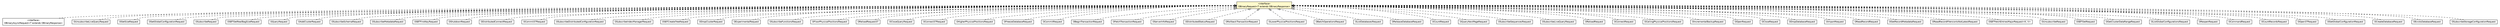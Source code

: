 #!/usr/local/bin/dot
#
# Class diagram 
# Generated by UMLGraph version R5_6-24-gf6e263 (http://www.umlgraph.org/)
#

digraph G {
	edge [fontname="Helvetica",fontsize=10,labelfontname="Helvetica",labelfontsize=10];
	node [fontname="Helvetica",fontsize=10,shape=plaintext];
	nodesep=0.25;
	ranksep=0.5;
	// com.orientechnologies.orient.client.remote.OBinaryAsyncRequest<T extends com.orientechnologies.orient.client.remote.OBinaryResponse>
	c1538944 [label=<<table title="com.orientechnologies.orient.client.remote.OBinaryAsyncRequest" border="0" cellborder="1" cellspacing="0" cellpadding="2" port="p" href="./OBinaryAsyncRequest.html">
		<tr><td><table border="0" cellspacing="0" cellpadding="1">
<tr><td align="center" balign="center"> &#171;interface&#187; </td></tr>
<tr><td align="center" balign="center"> OBinaryAsyncRequest&lt;T extends OBinaryResponse&gt; </td></tr>
		</table></td></tr>
		</table>>, URL="./OBinaryAsyncRequest.html", fontname="Helvetica", fontcolor="black", fontsize=10.0];
	// com.orientechnologies.orient.client.remote.OBinaryRequest<T extends com.orientechnologies.orient.client.remote.OBinaryResponse>
	c1538946 [label=<<table title="com.orientechnologies.orient.client.remote.OBinaryRequest" border="0" cellborder="1" cellspacing="0" cellpadding="2" port="p" bgcolor="lemonChiffon" href="./OBinaryRequest.html">
		<tr><td><table border="0" cellspacing="0" cellpadding="1">
<tr><td align="center" balign="center"> &#171;interface&#187; </td></tr>
<tr><td align="center" balign="center"> OBinaryRequest&lt;T extends OBinaryResponse&gt; </td></tr>
		</table></td></tr>
		</table>>, URL="./OBinaryRequest.html", fontname="Helvetica", fontcolor="black", fontsize=10.0];
	// com.orientechnologies.orient.client.remote.message.OUnsubscribeLiveQueryRequest
	c1538948 [label=<<table title="com.orientechnologies.orient.client.remote.message.OUnsubscribeLiveQueryRequest" border="0" cellborder="1" cellspacing="0" cellpadding="2" port="p" href="./message/OUnsubscribeLiveQueryRequest.html">
		<tr><td><table border="0" cellspacing="0" cellpadding="1">
<tr><td align="center" balign="center"> OUnsubscribeLiveQueryRequest </td></tr>
		</table></td></tr>
		</table>>, URL="./message/OUnsubscribeLiveQueryRequest.html", fontname="Helvetica", fontcolor="black", fontsize=10.0];
	// com.orientechnologies.orient.client.remote.message.OGetSizeRequest
	c1538952 [label=<<table title="com.orientechnologies.orient.client.remote.message.OGetSizeRequest" border="0" cellborder="1" cellspacing="0" cellpadding="2" port="p" href="./message/OGetSizeRequest.html">
		<tr><td><table border="0" cellspacing="0" cellpadding="1">
<tr><td align="center" balign="center"> OGetSizeRequest </td></tr>
		</table></td></tr>
		</table>>, URL="./message/OGetSizeRequest.html", fontname="Helvetica", fontcolor="black", fontsize=10.0];
	// com.orientechnologies.orient.client.remote.message.OSetGlobalConfigurationRequest
	c1538955 [label=<<table title="com.orientechnologies.orient.client.remote.message.OSetGlobalConfigurationRequest" border="0" cellborder="1" cellspacing="0" cellpadding="2" port="p" href="./message/OSetGlobalConfigurationRequest.html">
		<tr><td><table border="0" cellspacing="0" cellpadding="1">
<tr><td align="center" balign="center"> OSetGlobalConfigurationRequest </td></tr>
		</table></td></tr>
		</table>>, URL="./message/OSetGlobalConfigurationRequest.html", fontname="Helvetica", fontcolor="black", fontsize=10.0];
	// com.orientechnologies.orient.client.remote.message.OSubscribeRequest
	c1538956 [label=<<table title="com.orientechnologies.orient.client.remote.message.OSubscribeRequest" border="0" cellborder="1" cellspacing="0" cellpadding="2" port="p" href="./message/OSubscribeRequest.html">
		<tr><td><table border="0" cellspacing="0" cellpadding="1">
<tr><td align="center" balign="center"> OSubscribeRequest </td></tr>
		</table></td></tr>
		</table>>, URL="./message/OSubscribeRequest.html", fontname="Helvetica", fontcolor="black", fontsize=10.0];
	// com.orientechnologies.orient.client.remote.message.OSBTGetRealBagSizeRequest
	c1538958 [label=<<table title="com.orientechnologies.orient.client.remote.message.OSBTGetRealBagSizeRequest" border="0" cellborder="1" cellspacing="0" cellpadding="2" port="p" href="./message/OSBTGetRealBagSizeRequest.html">
		<tr><td><table border="0" cellspacing="0" cellpadding="1">
<tr><td align="center" balign="center"> OSBTGetRealBagSizeRequest </td></tr>
		</table></td></tr>
		</table>>, URL="./message/OSBTGetRealBagSizeRequest.html", fontname="Helvetica", fontcolor="black", fontsize=10.0];
	// com.orientechnologies.orient.client.remote.message.OQueryRequest
	c1538961 [label=<<table title="com.orientechnologies.orient.client.remote.message.OQueryRequest" border="0" cellborder="1" cellspacing="0" cellpadding="2" port="p" href="./message/OQueryRequest.html">
		<tr><td><table border="0" cellspacing="0" cellpadding="1">
<tr><td align="center" balign="center"> OQueryRequest </td></tr>
		</table></td></tr>
		</table>>, URL="./message/OQueryRequest.html", fontname="Helvetica", fontcolor="black", fontsize=10.0];
	// com.orientechnologies.orient.client.remote.message.OAddClusterRequest
	c1538962 [label=<<table title="com.orientechnologies.orient.client.remote.message.OAddClusterRequest" border="0" cellborder="1" cellspacing="0" cellpadding="2" port="p" href="./message/OAddClusterRequest.html">
		<tr><td><table border="0" cellspacing="0" cellpadding="1">
<tr><td align="center" balign="center"> OAddClusterRequest </td></tr>
		</table></td></tr>
		</table>>, URL="./message/OAddClusterRequest.html", fontname="Helvetica", fontcolor="black", fontsize=10.0];
	// com.orientechnologies.orient.client.remote.message.OSubscribeSchemaRequest
	c1538964 [label=<<table title="com.orientechnologies.orient.client.remote.message.OSubscribeSchemaRequest" border="0" cellborder="1" cellspacing="0" cellpadding="2" port="p" href="./message/OSubscribeSchemaRequest.html">
		<tr><td><table border="0" cellspacing="0" cellpadding="1">
<tr><td align="center" balign="center"> OSubscribeSchemaRequest </td></tr>
		</table></td></tr>
		</table>>, URL="./message/OSubscribeSchemaRequest.html", fontname="Helvetica", fontcolor="black", fontsize=10.0];
	// com.orientechnologies.orient.client.remote.message.OSubscribeMetadataRequest
	c1538966 [label=<<table title="com.orientechnologies.orient.client.remote.message.OSubscribeMetadataRequest" border="0" cellborder="1" cellspacing="0" cellpadding="2" port="p" href="./message/OSubscribeMetadataRequest.html">
		<tr><td><table border="0" cellspacing="0" cellpadding="1">
<tr><td align="center" balign="center"> OSubscribeMetadataRequest </td></tr>
		</table></td></tr>
		</table>>, URL="./message/OSubscribeMetadataRequest.html", fontname="Helvetica", fontcolor="black", fontsize=10.0];
	// com.orientechnologies.orient.client.remote.message.OSBTFirstKeyRequest
	c1538970 [label=<<table title="com.orientechnologies.orient.client.remote.message.OSBTFirstKeyRequest" border="0" cellborder="1" cellspacing="0" cellpadding="2" port="p" href="./message/OSBTFirstKeyRequest.html">
		<tr><td><table border="0" cellspacing="0" cellpadding="1">
<tr><td align="center" balign="center"> OSBTFirstKeyRequest </td></tr>
		</table></td></tr>
		</table>>, URL="./message/OSBTFirstKeyRequest.html", fontname="Helvetica", fontcolor="black", fontsize=10.0];
	// com.orientechnologies.orient.client.remote.message.OShutdownRequest
	c1538973 [label=<<table title="com.orientechnologies.orient.client.remote.message.OShutdownRequest" border="0" cellborder="1" cellspacing="0" cellpadding="2" port="p" href="./message/OShutdownRequest.html">
		<tr><td><table border="0" cellspacing="0" cellpadding="1">
<tr><td align="center" balign="center"> OShutdownRequest </td></tr>
		</table></td></tr>
		</table>>, URL="./message/OShutdownRequest.html", fontname="Helvetica", fontcolor="black", fontsize=10.0];
	// com.orientechnologies.orient.client.remote.message.ODistributedConnectRequest
	c1538974 [label=<<table title="com.orientechnologies.orient.client.remote.message.ODistributedConnectRequest" border="0" cellborder="1" cellspacing="0" cellpadding="2" port="p" href="./message/ODistributedConnectRequest.html">
		<tr><td><table border="0" cellspacing="0" cellpadding="1">
<tr><td align="center" balign="center"> ODistributedConnectRequest </td></tr>
		</table></td></tr>
		</table>>, URL="./message/ODistributedConnectRequest.html", fontname="Helvetica", fontcolor="black", fontsize=10.0];
	// com.orientechnologies.orient.client.remote.message.OCommit37Request
	c1538977 [label=<<table title="com.orientechnologies.orient.client.remote.message.OCommit37Request" border="0" cellborder="1" cellspacing="0" cellpadding="2" port="p" href="./message/OCommit37Request.html">
		<tr><td><table border="0" cellspacing="0" cellpadding="1">
<tr><td align="center" balign="center"> OCommit37Request </td></tr>
		</table></td></tr>
		</table>>, URL="./message/OCommit37Request.html", fontname="Helvetica", fontcolor="black", fontsize=10.0];
	// com.orientechnologies.orient.client.remote.message.OSubscribeDistributedConfigurationRequest
	c1538981 [label=<<table title="com.orientechnologies.orient.client.remote.message.OSubscribeDistributedConfigurationRequest" border="0" cellborder="1" cellspacing="0" cellpadding="2" port="p" href="./message/OSubscribeDistributedConfigurationRequest.html">
		<tr><td><table border="0" cellspacing="0" cellpadding="1">
<tr><td align="center" balign="center"> OSubscribeDistributedConfigurationRequest </td></tr>
		</table></td></tr>
		</table>>, URL="./message/OSubscribeDistributedConfigurationRequest.html", fontname="Helvetica", fontcolor="black", fontsize=10.0];
	// com.orientechnologies.orient.client.remote.message.OSubscribeIndexManagerRequest
	c1538983 [label=<<table title="com.orientechnologies.orient.client.remote.message.OSubscribeIndexManagerRequest" border="0" cellborder="1" cellspacing="0" cellpadding="2" port="p" href="./message/OSubscribeIndexManagerRequest.html">
		<tr><td><table border="0" cellspacing="0" cellpadding="1">
<tr><td align="center" balign="center"> OSubscribeIndexManagerRequest </td></tr>
		</table></td></tr>
		</table>>, URL="./message/OSubscribeIndexManagerRequest.html", fontname="Helvetica", fontcolor="black", fontsize=10.0];
	// com.orientechnologies.orient.client.remote.message.OSBTCreateTreeRequest
	c1538985 [label=<<table title="com.orientechnologies.orient.client.remote.message.OSBTCreateTreeRequest" border="0" cellborder="1" cellspacing="0" cellpadding="2" port="p" href="./message/OSBTCreateTreeRequest.html">
		<tr><td><table border="0" cellspacing="0" cellpadding="1">
<tr><td align="center" balign="center"> OSBTCreateTreeRequest </td></tr>
		</table></td></tr>
		</table>>, URL="./message/OSBTCreateTreeRequest.html", fontname="Helvetica", fontcolor="black", fontsize=10.0];
	// com.orientechnologies.orient.client.remote.message.ODropClusterRequest
	c1538986 [label=<<table title="com.orientechnologies.orient.client.remote.message.ODropClusterRequest" border="0" cellborder="1" cellspacing="0" cellpadding="2" port="p" href="./message/ODropClusterRequest.html">
		<tr><td><table border="0" cellspacing="0" cellpadding="1">
<tr><td align="center" balign="center"> ODropClusterRequest </td></tr>
		</table></td></tr>
		</table>>, URL="./message/ODropClusterRequest.html", fontname="Helvetica", fontcolor="black", fontsize=10.0];
	// com.orientechnologies.orient.client.remote.message.OExperimentalRequest
	c1538988 [label=<<table title="com.orientechnologies.orient.client.remote.message.OExperimentalRequest" border="0" cellborder="1" cellspacing="0" cellpadding="2" port="p" href="./message/OExperimentalRequest.html">
		<tr><td><table border="0" cellspacing="0" cellpadding="1">
<tr><td align="center" balign="center"> OExperimentalRequest </td></tr>
		</table></td></tr>
		</table>>, URL="./message/OExperimentalRequest.html", fontname="Helvetica", fontcolor="black", fontsize=10.0];
	// com.orientechnologies.orient.client.remote.message.OSubscribeFunctionsRequest
	c1538990 [label=<<table title="com.orientechnologies.orient.client.remote.message.OSubscribeFunctionsRequest" border="0" cellborder="1" cellspacing="0" cellpadding="2" port="p" href="./message/OSubscribeFunctionsRequest.html">
		<tr><td><table border="0" cellspacing="0" cellpadding="1">
<tr><td align="center" balign="center"> OSubscribeFunctionsRequest </td></tr>
		</table></td></tr>
		</table>>, URL="./message/OSubscribeFunctionsRequest.html", fontname="Helvetica", fontcolor="black", fontsize=10.0];
	// com.orientechnologies.orient.client.remote.message.OFloorPhysicalPositionsRequest
	c1538992 [label=<<table title="com.orientechnologies.orient.client.remote.message.OFloorPhysicalPositionsRequest" border="0" cellborder="1" cellspacing="0" cellpadding="2" port="p" href="./message/OFloorPhysicalPositionsRequest.html">
		<tr><td><table border="0" cellspacing="0" cellpadding="1">
<tr><td align="center" balign="center"> OFloorPhysicalPositionsRequest </td></tr>
		</table></td></tr>
		</table>>, URL="./message/OFloorPhysicalPositionsRequest.html", fontname="Helvetica", fontcolor="black", fontsize=10.0];
	// com.orientechnologies.orient.client.remote.message.OReloadRequest37
	c1538994 [label=<<table title="com.orientechnologies.orient.client.remote.message.OReloadRequest37" border="0" cellborder="1" cellspacing="0" cellpadding="2" port="p" href="./message/OReloadRequest37.html">
		<tr><td><table border="0" cellspacing="0" cellpadding="1">
<tr><td align="center" balign="center"> OReloadRequest37 </td></tr>
		</table></td></tr>
		</table>>, URL="./message/OReloadRequest37.html", fontname="Helvetica", fontcolor="black", fontsize=10.0];
	// com.orientechnologies.orient.client.remote.message.OCloseQueryRequest
	c1538996 [label=<<table title="com.orientechnologies.orient.client.remote.message.OCloseQueryRequest" border="0" cellborder="1" cellspacing="0" cellpadding="2" port="p" href="./message/OCloseQueryRequest.html">
		<tr><td><table border="0" cellspacing="0" cellpadding="1">
<tr><td align="center" balign="center"> OCloseQueryRequest </td></tr>
		</table></td></tr>
		</table>>, URL="./message/OCloseQueryRequest.html", fontname="Helvetica", fontcolor="black", fontsize=10.0];
	// com.orientechnologies.orient.client.remote.message.OConnect37Request
	c1538997 [label=<<table title="com.orientechnologies.orient.client.remote.message.OConnect37Request" border="0" cellborder="1" cellspacing="0" cellpadding="2" port="p" href="./message/OConnect37Request.html">
		<tr><td><table border="0" cellspacing="0" cellpadding="1">
<tr><td align="center" balign="center"> OConnect37Request </td></tr>
		</table></td></tr>
		</table>>, URL="./message/OConnect37Request.html", fontname="Helvetica", fontcolor="black", fontsize=10.0];
	// com.orientechnologies.orient.client.remote.message.OHigherPhysicalPositionsRequest
	c1538998 [label=<<table title="com.orientechnologies.orient.client.remote.message.OHigherPhysicalPositionsRequest" border="0" cellborder="1" cellspacing="0" cellpadding="2" port="p" href="./message/OHigherPhysicalPositionsRequest.html">
		<tr><td><table border="0" cellspacing="0" cellpadding="1">
<tr><td align="center" balign="center"> OHigherPhysicalPositionsRequest </td></tr>
		</table></td></tr>
		</table>>, URL="./message/OHigherPhysicalPositionsRequest.html", fontname="Helvetica", fontcolor="black", fontsize=10.0];
	// com.orientechnologies.orient.client.remote.message.OFreezeDatabaseRequest
	c1538999 [label=<<table title="com.orientechnologies.orient.client.remote.message.OFreezeDatabaseRequest" border="0" cellborder="1" cellspacing="0" cellpadding="2" port="p" href="./message/OFreezeDatabaseRequest.html">
		<tr><td><table border="0" cellspacing="0" cellpadding="1">
<tr><td align="center" balign="center"> OFreezeDatabaseRequest </td></tr>
		</table></td></tr>
		</table>>, URL="./message/OFreezeDatabaseRequest.html", fontname="Helvetica", fontcolor="black", fontsize=10.0];
	// com.orientechnologies.orient.client.remote.message.OCommitRequest
	c1539000 [label=<<table title="com.orientechnologies.orient.client.remote.message.OCommitRequest" border="0" cellborder="1" cellspacing="0" cellpadding="2" port="p" href="./message/OCommitRequest.html">
		<tr><td><table border="0" cellspacing="0" cellpadding="1">
<tr><td align="center" balign="center"> OCommitRequest </td></tr>
		</table></td></tr>
		</table>>, URL="./message/OCommitRequest.html", fontname="Helvetica", fontcolor="black", fontsize=10.0];
	// com.orientechnologies.orient.client.remote.message.OBeginTransactionRequest
	c1539001 [label=<<table title="com.orientechnologies.orient.client.remote.message.OBeginTransactionRequest" border="0" cellborder="1" cellspacing="0" cellpadding="2" port="p" href="./message/OBeginTransactionRequest.html">
		<tr><td><table border="0" cellspacing="0" cellpadding="1">
<tr><td align="center" balign="center"> OBeginTransactionRequest </td></tr>
		</table></td></tr>
		</table>>, URL="./message/OBeginTransactionRequest.html", fontname="Helvetica", fontcolor="black", fontsize=10.0];
	// com.orientechnologies.orient.client.remote.message.OFetchTransactionRequest
	c1539002 [label=<<table title="com.orientechnologies.orient.client.remote.message.OFetchTransactionRequest" border="0" cellborder="1" cellspacing="0" cellpadding="2" port="p" href="./message/OFetchTransactionRequest.html">
		<tr><td><table border="0" cellspacing="0" cellpadding="1">
<tr><td align="center" balign="center"> OFetchTransactionRequest </td></tr>
		</table></td></tr>
		</table>>, URL="./message/OFetchTransactionRequest.html", fontname="Helvetica", fontcolor="black", fontsize=10.0];
	// com.orientechnologies.orient.client.remote.message.OServerInfoRequest
	c1539004 [label=<<table title="com.orientechnologies.orient.client.remote.message.OServerInfoRequest" border="0" cellborder="1" cellspacing="0" cellpadding="2" port="p" href="./message/OServerInfoRequest.html">
		<tr><td><table border="0" cellspacing="0" cellpadding="1">
<tr><td align="center" balign="center"> OServerInfoRequest </td></tr>
		</table></td></tr>
		</table>>, URL="./message/OServerInfoRequest.html", fontname="Helvetica", fontcolor="black", fontsize=10.0];
	// com.orientechnologies.orient.client.remote.message.ODistributedStatusRequest
	c1539005 [label=<<table title="com.orientechnologies.orient.client.remote.message.ODistributedStatusRequest" border="0" cellborder="1" cellspacing="0" cellpadding="2" port="p" href="./message/ODistributedStatusRequest.html">
		<tr><td><table border="0" cellspacing="0" cellpadding="1">
<tr><td align="center" balign="center"> ODistributedStatusRequest </td></tr>
		</table></td></tr>
		</table>>, URL="./message/ODistributedStatusRequest.html", fontname="Helvetica", fontcolor="black", fontsize=10.0];
	// com.orientechnologies.orient.client.remote.message.ORollbackTransactionRequest
	c1539006 [label=<<table title="com.orientechnologies.orient.client.remote.message.ORollbackTransactionRequest" border="0" cellborder="1" cellspacing="0" cellpadding="2" port="p" href="./message/ORollbackTransactionRequest.html">
		<tr><td><table border="0" cellspacing="0" cellpadding="1">
<tr><td align="center" balign="center"> ORollbackTransactionRequest </td></tr>
		</table></td></tr>
		</table>>, URL="./message/ORollbackTransactionRequest.html", fontname="Helvetica", fontcolor="black", fontsize=10.0];
	// com.orientechnologies.orient.client.remote.message.OLowerPhysicalPositionsRequest
	c1539008 [label=<<table title="com.orientechnologies.orient.client.remote.message.OLowerPhysicalPositionsRequest" border="0" cellborder="1" cellspacing="0" cellpadding="2" port="p" href="./message/OLowerPhysicalPositionsRequest.html">
		<tr><td><table border="0" cellspacing="0" cellpadding="1">
<tr><td align="center" balign="center"> OLowerPhysicalPositionsRequest </td></tr>
		</table></td></tr>
		</table>>, URL="./message/OLowerPhysicalPositionsRequest.html", fontname="Helvetica", fontcolor="black", fontsize=10.0];
	// com.orientechnologies.orient.client.remote.message.OBatchOperationsRequest
	c1539009 [label=<<table title="com.orientechnologies.orient.client.remote.message.OBatchOperationsRequest" border="0" cellborder="1" cellspacing="0" cellpadding="2" port="p" href="./message/OBatchOperationsRequest.html">
		<tr><td><table border="0" cellspacing="0" cellpadding="1">
<tr><td align="center" balign="center"> OBatchOperationsRequest </td></tr>
		</table></td></tr>
		</table>>, URL="./message/OBatchOperationsRequest.html", fontname="Helvetica", fontcolor="black", fontsize=10.0];
	// com.orientechnologies.orient.client.remote.message.OListDatabasesRequest
	c1539013 [label=<<table title="com.orientechnologies.orient.client.remote.message.OListDatabasesRequest" border="0" cellborder="1" cellspacing="0" cellpadding="2" port="p" href="./message/OListDatabasesRequest.html">
		<tr><td><table border="0" cellspacing="0" cellpadding="1">
<tr><td align="center" balign="center"> OListDatabasesRequest </td></tr>
		</table></td></tr>
		</table>>, URL="./message/OListDatabasesRequest.html", fontname="Helvetica", fontcolor="black", fontsize=10.0];
	// com.orientechnologies.orient.client.remote.message.OReleaseDatabaseRequest
	c1539015 [label=<<table title="com.orientechnologies.orient.client.remote.message.OReleaseDatabaseRequest" border="0" cellborder="1" cellspacing="0" cellpadding="2" port="p" href="./message/OReleaseDatabaseRequest.html">
		<tr><td><table border="0" cellspacing="0" cellpadding="1">
<tr><td align="center" balign="center"> OReleaseDatabaseRequest </td></tr>
		</table></td></tr>
		</table>>, URL="./message/OReleaseDatabaseRequest.html", fontname="Helvetica", fontcolor="black", fontsize=10.0];
	// com.orientechnologies.orient.client.remote.message.OCountRequest
	c1539016 [label=<<table title="com.orientechnologies.orient.client.remote.message.OCountRequest" border="0" cellborder="1" cellspacing="0" cellpadding="2" port="p" href="./message/OCountRequest.html">
		<tr><td><table border="0" cellspacing="0" cellpadding="1">
<tr><td align="center" balign="center"> OCountRequest </td></tr>
		</table></td></tr>
		</table>>, URL="./message/OCountRequest.html", fontname="Helvetica", fontcolor="black", fontsize=10.0];
	// com.orientechnologies.orient.client.remote.message.OQueryNextPageRequest
	c1539023 [label=<<table title="com.orientechnologies.orient.client.remote.message.OQueryNextPageRequest" border="0" cellborder="1" cellspacing="0" cellpadding="2" port="p" href="./message/OQueryNextPageRequest.html">
		<tr><td><table border="0" cellspacing="0" cellpadding="1">
<tr><td align="center" balign="center"> OQueryNextPageRequest </td></tr>
		</table></td></tr>
		</table>>, URL="./message/OQueryNextPageRequest.html", fontname="Helvetica", fontcolor="black", fontsize=10.0];
	// com.orientechnologies.orient.client.remote.message.OSubscribeSequencesRequest
	c1539024 [label=<<table title="com.orientechnologies.orient.client.remote.message.OSubscribeSequencesRequest" border="0" cellborder="1" cellspacing="0" cellpadding="2" port="p" href="./message/OSubscribeSequencesRequest.html">
		<tr><td><table border="0" cellspacing="0" cellpadding="1">
<tr><td align="center" balign="center"> OSubscribeSequencesRequest </td></tr>
		</table></td></tr>
		</table>>, URL="./message/OSubscribeSequencesRequest.html", fontname="Helvetica", fontcolor="black", fontsize=10.0];
	// com.orientechnologies.orient.client.remote.message.OSubscribeLiveQueryRequest
	c1539025 [label=<<table title="com.orientechnologies.orient.client.remote.message.OSubscribeLiveQueryRequest" border="0" cellborder="1" cellspacing="0" cellpadding="2" port="p" href="./message/OSubscribeLiveQueryRequest.html">
		<tr><td><table border="0" cellspacing="0" cellpadding="1">
<tr><td align="center" balign="center"> OSubscribeLiveQueryRequest </td></tr>
		</table></td></tr>
		</table>>, URL="./message/OSubscribeLiveQueryRequest.html", fontname="Helvetica", fontcolor="black", fontsize=10.0];
	// com.orientechnologies.orient.client.remote.message.OReloadRequest
	c1539026 [label=<<table title="com.orientechnologies.orient.client.remote.message.OReloadRequest" border="0" cellborder="1" cellspacing="0" cellpadding="2" port="p" href="./message/OReloadRequest.html">
		<tr><td><table border="0" cellspacing="0" cellpadding="1">
<tr><td align="center" balign="center"> OReloadRequest </td></tr>
		</table></td></tr>
		</table>>, URL="./message/OReloadRequest.html", fontname="Helvetica", fontcolor="black", fontsize=10.0];
	// com.orientechnologies.orient.client.remote.message.OConnectRequest
	c1539031 [label=<<table title="com.orientechnologies.orient.client.remote.message.OConnectRequest" border="0" cellborder="1" cellspacing="0" cellpadding="2" port="p" href="./message/OConnectRequest.html">
		<tr><td><table border="0" cellspacing="0" cellpadding="1">
<tr><td align="center" balign="center"> OConnectRequest </td></tr>
		</table></td></tr>
		</table>>, URL="./message/OConnectRequest.html", fontname="Helvetica", fontcolor="black", fontsize=10.0];
	// com.orientechnologies.orient.client.remote.message.OCeilingPhysicalPositionsRequest
	c1539038 [label=<<table title="com.orientechnologies.orient.client.remote.message.OCeilingPhysicalPositionsRequest" border="0" cellborder="1" cellspacing="0" cellpadding="2" port="p" href="./message/OCeilingPhysicalPositionsRequest.html">
		<tr><td><table border="0" cellspacing="0" cellpadding="1">
<tr><td align="center" balign="center"> OCeilingPhysicalPositionsRequest </td></tr>
		</table></td></tr>
		</table>>, URL="./message/OCeilingPhysicalPositionsRequest.html", fontname="Helvetica", fontcolor="black", fontsize=10.0];
	// com.orientechnologies.orient.client.remote.message.OIncrementalBackupRequest
	c1539039 [label=<<table title="com.orientechnologies.orient.client.remote.message.OIncrementalBackupRequest" border="0" cellborder="1" cellspacing="0" cellpadding="2" port="p" href="./message/OIncrementalBackupRequest.html">
		<tr><td><table border="0" cellspacing="0" cellpadding="1">
<tr><td align="center" balign="center"> OIncrementalBackupRequest </td></tr>
		</table></td></tr>
		</table>>, URL="./message/OIncrementalBackupRequest.html", fontname="Helvetica", fontcolor="black", fontsize=10.0];
	// com.orientechnologies.orient.client.remote.message.OOpenRequest
	c1539046 [label=<<table title="com.orientechnologies.orient.client.remote.message.OOpenRequest" border="0" cellborder="1" cellspacing="0" cellpadding="2" port="p" href="./message/OOpenRequest.html">
		<tr><td><table border="0" cellspacing="0" cellpadding="1">
<tr><td align="center" balign="center"> OOpenRequest </td></tr>
		</table></td></tr>
		</table>>, URL="./message/OOpenRequest.html", fontname="Helvetica", fontcolor="black", fontsize=10.0];
	// com.orientechnologies.orient.client.remote.message.OCloseRequest
	c1539047 [label=<<table title="com.orientechnologies.orient.client.remote.message.OCloseRequest" border="0" cellborder="1" cellspacing="0" cellpadding="2" port="p" href="./message/OCloseRequest.html">
		<tr><td><table border="0" cellspacing="0" cellpadding="1">
<tr><td align="center" balign="center"> OCloseRequest </td></tr>
		</table></td></tr>
		</table>>, URL="./message/OCloseRequest.html", fontname="Helvetica", fontcolor="black", fontsize=10.0];
	// com.orientechnologies.orient.client.remote.message.ODropDatabaseRequest
	c1539054 [label=<<table title="com.orientechnologies.orient.client.remote.message.ODropDatabaseRequest" border="0" cellborder="1" cellspacing="0" cellpadding="2" port="p" href="./message/ODropDatabaseRequest.html">
		<tr><td><table border="0" cellspacing="0" cellpadding="1">
<tr><td align="center" balign="center"> ODropDatabaseRequest </td></tr>
		</table></td></tr>
		</table>>, URL="./message/ODropDatabaseRequest.html", fontname="Helvetica", fontcolor="black", fontsize=10.0];
	// com.orientechnologies.orient.client.remote.message.OImportRequest
	c1539060 [label=<<table title="com.orientechnologies.orient.client.remote.message.OImportRequest" border="0" cellborder="1" cellspacing="0" cellpadding="2" port="p" href="./message/OImportRequest.html">
		<tr><td><table border="0" cellspacing="0" cellpadding="1">
<tr><td align="center" balign="center"> OImportRequest </td></tr>
		</table></td></tr>
		</table>>, URL="./message/OImportRequest.html", fontname="Helvetica", fontcolor="black", fontsize=10.0];
	// com.orientechnologies.orient.client.remote.message.OReadRecordRequest
	c1539062 [label=<<table title="com.orientechnologies.orient.client.remote.message.OReadRecordRequest" border="0" cellborder="1" cellspacing="0" cellpadding="2" port="p" href="./message/OReadRecordRequest.html">
		<tr><td><table border="0" cellspacing="0" cellpadding="1">
<tr><td align="center" balign="center"> OReadRecordRequest </td></tr>
		</table></td></tr>
		</table>>, URL="./message/OReadRecordRequest.html", fontname="Helvetica", fontcolor="black", fontsize=10.0];
	// com.orientechnologies.orient.client.remote.message.OGetRecordMetadataRequest
	c1539069 [label=<<table title="com.orientechnologies.orient.client.remote.message.OGetRecordMetadataRequest" border="0" cellborder="1" cellspacing="0" cellpadding="2" port="p" href="./message/OGetRecordMetadataRequest.html">
		<tr><td><table border="0" cellspacing="0" cellpadding="1">
<tr><td align="center" balign="center"> OGetRecordMetadataRequest </td></tr>
		</table></td></tr>
		</table>>, URL="./message/OGetRecordMetadataRequest.html", fontname="Helvetica", fontcolor="black", fontsize=10.0];
	// com.orientechnologies.orient.client.remote.message.OReadRecordIfVersionIsNotLatestRequest
	c1539070 [label=<<table title="com.orientechnologies.orient.client.remote.message.OReadRecordIfVersionIsNotLatestRequest" border="0" cellborder="1" cellspacing="0" cellpadding="2" port="p" href="./message/OReadRecordIfVersionIsNotLatestRequest.html">
		<tr><td><table border="0" cellspacing="0" cellpadding="1">
<tr><td align="center" balign="center"> OReadRecordIfVersionIsNotLatestRequest </td></tr>
		</table></td></tr>
		</table>>, URL="./message/OReadRecordIfVersionIsNotLatestRequest.html", fontname="Helvetica", fontcolor="black", fontsize=10.0];
	// com.orientechnologies.orient.client.remote.message.OSBTFetchEntriesMajorRequest<K, V>
	c1539072 [label=<<table title="com.orientechnologies.orient.client.remote.message.OSBTFetchEntriesMajorRequest" border="0" cellborder="1" cellspacing="0" cellpadding="2" port="p" href="./message/OSBTFetchEntriesMajorRequest.html">
		<tr><td><table border="0" cellspacing="0" cellpadding="1">
<tr><td align="center" balign="center"> OSBTFetchEntriesMajorRequest&lt;K, V&gt; </td></tr>
		</table></td></tr>
		</table>>, URL="./message/OSBTFetchEntriesMajorRequest.html", fontname="Helvetica", fontcolor="black", fontsize=10.0];
	// com.orientechnologies.orient.client.remote.message.OUnsubscribeRequest
	c1539074 [label=<<table title="com.orientechnologies.orient.client.remote.message.OUnsubscribeRequest" border="0" cellborder="1" cellspacing="0" cellpadding="2" port="p" href="./message/OUnsubscribeRequest.html">
		<tr><td><table border="0" cellspacing="0" cellpadding="1">
<tr><td align="center" balign="center"> OUnsubscribeRequest </td></tr>
		</table></td></tr>
		</table>>, URL="./message/OUnsubscribeRequest.html", fontname="Helvetica", fontcolor="black", fontsize=10.0];
	// com.orientechnologies.orient.client.remote.message.OSBTGetRequest
	c1539076 [label=<<table title="com.orientechnologies.orient.client.remote.message.OSBTGetRequest" border="0" cellborder="1" cellspacing="0" cellpadding="2" port="p" href="./message/OSBTGetRequest.html">
		<tr><td><table border="0" cellspacing="0" cellpadding="1">
<tr><td align="center" balign="center"> OSBTGetRequest </td></tr>
		</table></td></tr>
		</table>>, URL="./message/OSBTGetRequest.html", fontname="Helvetica", fontcolor="black", fontsize=10.0];
	// com.orientechnologies.orient.client.remote.message.OGetClusterDataRangeRequest
	c1539080 [label=<<table title="com.orientechnologies.orient.client.remote.message.OGetClusterDataRangeRequest" border="0" cellborder="1" cellspacing="0" cellpadding="2" port="p" href="./message/OGetClusterDataRangeRequest.html">
		<tr><td><table border="0" cellspacing="0" cellpadding="1">
<tr><td align="center" balign="center"> OGetClusterDataRangeRequest </td></tr>
		</table></td></tr>
		</table>>, URL="./message/OGetClusterDataRangeRequest.html", fontname="Helvetica", fontcolor="black", fontsize=10.0];
	// com.orientechnologies.orient.client.remote.message.OListGlobalConfigurationsRequest
	c1539083 [label=<<table title="com.orientechnologies.orient.client.remote.message.OListGlobalConfigurationsRequest" border="0" cellborder="1" cellspacing="0" cellpadding="2" port="p" href="./message/OListGlobalConfigurationsRequest.html">
		<tr><td><table border="0" cellspacing="0" cellpadding="1">
<tr><td align="center" balign="center"> OListGlobalConfigurationsRequest </td></tr>
		</table></td></tr>
		</table>>, URL="./message/OListGlobalConfigurationsRequest.html", fontname="Helvetica", fontcolor="black", fontsize=10.0];
	// com.orientechnologies.orient.client.remote.message.OReopenRequest
	c1539085 [label=<<table title="com.orientechnologies.orient.client.remote.message.OReopenRequest" border="0" cellborder="1" cellspacing="0" cellpadding="2" port="p" href="./message/OReopenRequest.html">
		<tr><td><table border="0" cellspacing="0" cellpadding="1">
<tr><td align="center" balign="center"> OReopenRequest </td></tr>
		</table></td></tr>
		</table>>, URL="./message/OReopenRequest.html", fontname="Helvetica", fontcolor="black", fontsize=10.0];
	// com.orientechnologies.orient.client.remote.message.OCommandRequest
	c1539086 [label=<<table title="com.orientechnologies.orient.client.remote.message.OCommandRequest" border="0" cellborder="1" cellspacing="0" cellpadding="2" port="p" href="./message/OCommandRequest.html">
		<tr><td><table border="0" cellspacing="0" cellpadding="1">
<tr><td align="center" balign="center"> OCommandRequest </td></tr>
		</table></td></tr>
		</table>>, URL="./message/OCommandRequest.html", fontname="Helvetica", fontcolor="black", fontsize=10.0];
	// com.orientechnologies.orient.client.remote.message.OCountRecordsRequest
	c1539087 [label=<<table title="com.orientechnologies.orient.client.remote.message.OCountRecordsRequest" border="0" cellborder="1" cellspacing="0" cellpadding="2" port="p" href="./message/OCountRecordsRequest.html">
		<tr><td><table border="0" cellspacing="0" cellpadding="1">
<tr><td align="center" balign="center"> OCountRecordsRequest </td></tr>
		</table></td></tr>
		</table>>, URL="./message/OCountRecordsRequest.html", fontname="Helvetica", fontcolor="black", fontsize=10.0];
	// com.orientechnologies.orient.client.remote.message.OOpen37Request
	c1539088 [label=<<table title="com.orientechnologies.orient.client.remote.message.OOpen37Request" border="0" cellborder="1" cellspacing="0" cellpadding="2" port="p" href="./message/OOpen37Request.html">
		<tr><td><table border="0" cellspacing="0" cellpadding="1">
<tr><td align="center" balign="center"> OOpen37Request </td></tr>
		</table></td></tr>
		</table>>, URL="./message/OOpen37Request.html", fontname="Helvetica", fontcolor="black", fontsize=10.0];
	// com.orientechnologies.orient.client.remote.message.OGetGlobalConfigurationRequest
	c1539089 [label=<<table title="com.orientechnologies.orient.client.remote.message.OGetGlobalConfigurationRequest" border="0" cellborder="1" cellspacing="0" cellpadding="2" port="p" href="./message/OGetGlobalConfigurationRequest.html">
		<tr><td><table border="0" cellspacing="0" cellpadding="1">
<tr><td align="center" balign="center"> OGetGlobalConfigurationRequest </td></tr>
		</table></td></tr>
		</table>>, URL="./message/OGetGlobalConfigurationRequest.html", fontname="Helvetica", fontcolor="black", fontsize=10.0];
	// com.orientechnologies.orient.client.remote.message.OCreateDatabaseRequest
	c1539090 [label=<<table title="com.orientechnologies.orient.client.remote.message.OCreateDatabaseRequest" border="0" cellborder="1" cellspacing="0" cellpadding="2" port="p" href="./message/OCreateDatabaseRequest.html">
		<tr><td><table border="0" cellspacing="0" cellpadding="1">
<tr><td align="center" balign="center"> OCreateDatabaseRequest </td></tr>
		</table></td></tr>
		</table>>, URL="./message/OCreateDatabaseRequest.html", fontname="Helvetica", fontcolor="black", fontsize=10.0];
	// com.orientechnologies.orient.client.remote.message.OExistsDatabaseRequest
	c1539095 [label=<<table title="com.orientechnologies.orient.client.remote.message.OExistsDatabaseRequest" border="0" cellborder="1" cellspacing="0" cellpadding="2" port="p" href="./message/OExistsDatabaseRequest.html">
		<tr><td><table border="0" cellspacing="0" cellpadding="1">
<tr><td align="center" balign="center"> OExistsDatabaseRequest </td></tr>
		</table></td></tr>
		</table>>, URL="./message/OExistsDatabaseRequest.html", fontname="Helvetica", fontcolor="black", fontsize=10.0];
	// com.orientechnologies.orient.client.remote.message.OSubscribeStorageConfigurationRequest
	c1539097 [label=<<table title="com.orientechnologies.orient.client.remote.message.OSubscribeStorageConfigurationRequest" border="0" cellborder="1" cellspacing="0" cellpadding="2" port="p" href="./message/OSubscribeStorageConfigurationRequest.html">
		<tr><td><table border="0" cellspacing="0" cellpadding="1">
<tr><td align="center" balign="center"> OSubscribeStorageConfigurationRequest </td></tr>
		</table></td></tr>
		</table>>, URL="./message/OSubscribeStorageConfigurationRequest.html", fontname="Helvetica", fontcolor="black", fontsize=10.0];
	//com.orientechnologies.orient.client.remote.OBinaryAsyncRequest<T extends com.orientechnologies.orient.client.remote.OBinaryResponse> implements com.orientechnologies.orient.client.remote.OBinaryRequest<T extends com.orientechnologies.orient.client.remote.OBinaryResponse>
	c1538946:p -> c1538944:p [dir=back,arrowtail=empty,style=dashed];
	//com.orientechnologies.orient.client.remote.message.OUnsubscribeLiveQueryRequest implements com.orientechnologies.orient.client.remote.OBinaryRequest<T extends com.orientechnologies.orient.client.remote.OBinaryResponse>
	c1538946:p -> c1538948:p [dir=back,arrowtail=empty,style=dashed];
	//com.orientechnologies.orient.client.remote.message.OGetSizeRequest implements com.orientechnologies.orient.client.remote.OBinaryRequest<T extends com.orientechnologies.orient.client.remote.OBinaryResponse>
	c1538946:p -> c1538952:p [dir=back,arrowtail=empty,style=dashed];
	//com.orientechnologies.orient.client.remote.message.OSetGlobalConfigurationRequest implements com.orientechnologies.orient.client.remote.OBinaryRequest<T extends com.orientechnologies.orient.client.remote.OBinaryResponse>
	c1538946:p -> c1538955:p [dir=back,arrowtail=empty,style=dashed];
	//com.orientechnologies.orient.client.remote.message.OSubscribeRequest implements com.orientechnologies.orient.client.remote.OBinaryRequest<T extends com.orientechnologies.orient.client.remote.OBinaryResponse>
	c1538946:p -> c1538956:p [dir=back,arrowtail=empty,style=dashed];
	//com.orientechnologies.orient.client.remote.message.OSBTGetRealBagSizeRequest implements com.orientechnologies.orient.client.remote.OBinaryRequest<T extends com.orientechnologies.orient.client.remote.OBinaryResponse>
	c1538946:p -> c1538958:p [dir=back,arrowtail=empty,style=dashed];
	//com.orientechnologies.orient.client.remote.message.OQueryRequest implements com.orientechnologies.orient.client.remote.OBinaryRequest<T extends com.orientechnologies.orient.client.remote.OBinaryResponse>
	c1538946:p -> c1538961:p [dir=back,arrowtail=empty,style=dashed];
	//com.orientechnologies.orient.client.remote.message.OAddClusterRequest implements com.orientechnologies.orient.client.remote.OBinaryRequest<T extends com.orientechnologies.orient.client.remote.OBinaryResponse>
	c1538946:p -> c1538962:p [dir=back,arrowtail=empty,style=dashed];
	//com.orientechnologies.orient.client.remote.message.OSubscribeSchemaRequest implements com.orientechnologies.orient.client.remote.OBinaryRequest<T extends com.orientechnologies.orient.client.remote.OBinaryResponse>
	c1538946:p -> c1538964:p [dir=back,arrowtail=empty,style=dashed];
	//com.orientechnologies.orient.client.remote.message.OSubscribeMetadataRequest implements com.orientechnologies.orient.client.remote.OBinaryRequest<T extends com.orientechnologies.orient.client.remote.OBinaryResponse>
	c1538946:p -> c1538966:p [dir=back,arrowtail=empty,style=dashed];
	//com.orientechnologies.orient.client.remote.message.OSBTFirstKeyRequest implements com.orientechnologies.orient.client.remote.OBinaryRequest<T extends com.orientechnologies.orient.client.remote.OBinaryResponse>
	c1538946:p -> c1538970:p [dir=back,arrowtail=empty,style=dashed];
	//com.orientechnologies.orient.client.remote.message.OShutdownRequest implements com.orientechnologies.orient.client.remote.OBinaryRequest<T extends com.orientechnologies.orient.client.remote.OBinaryResponse>
	c1538946:p -> c1538973:p [dir=back,arrowtail=empty,style=dashed];
	//com.orientechnologies.orient.client.remote.message.ODistributedConnectRequest implements com.orientechnologies.orient.client.remote.OBinaryRequest<T extends com.orientechnologies.orient.client.remote.OBinaryResponse>
	c1538946:p -> c1538974:p [dir=back,arrowtail=empty,style=dashed];
	//com.orientechnologies.orient.client.remote.message.OCommit37Request implements com.orientechnologies.orient.client.remote.OBinaryRequest<T extends com.orientechnologies.orient.client.remote.OBinaryResponse>
	c1538946:p -> c1538977:p [dir=back,arrowtail=empty,style=dashed];
	//com.orientechnologies.orient.client.remote.message.OSubscribeDistributedConfigurationRequest implements com.orientechnologies.orient.client.remote.OBinaryRequest<T extends com.orientechnologies.orient.client.remote.OBinaryResponse>
	c1538946:p -> c1538981:p [dir=back,arrowtail=empty,style=dashed];
	//com.orientechnologies.orient.client.remote.message.OSubscribeIndexManagerRequest implements com.orientechnologies.orient.client.remote.OBinaryRequest<T extends com.orientechnologies.orient.client.remote.OBinaryResponse>
	c1538946:p -> c1538983:p [dir=back,arrowtail=empty,style=dashed];
	//com.orientechnologies.orient.client.remote.message.OSBTCreateTreeRequest implements com.orientechnologies.orient.client.remote.OBinaryRequest<T extends com.orientechnologies.orient.client.remote.OBinaryResponse>
	c1538946:p -> c1538985:p [dir=back,arrowtail=empty,style=dashed];
	//com.orientechnologies.orient.client.remote.message.ODropClusterRequest implements com.orientechnologies.orient.client.remote.OBinaryRequest<T extends com.orientechnologies.orient.client.remote.OBinaryResponse>
	c1538946:p -> c1538986:p [dir=back,arrowtail=empty,style=dashed];
	//com.orientechnologies.orient.client.remote.message.OExperimentalRequest implements com.orientechnologies.orient.client.remote.OBinaryRequest<T extends com.orientechnologies.orient.client.remote.OBinaryResponse>
	c1538946:p -> c1538988:p [dir=back,arrowtail=empty,style=dashed];
	//com.orientechnologies.orient.client.remote.message.OSubscribeFunctionsRequest implements com.orientechnologies.orient.client.remote.OBinaryRequest<T extends com.orientechnologies.orient.client.remote.OBinaryResponse>
	c1538946:p -> c1538990:p [dir=back,arrowtail=empty,style=dashed];
	//com.orientechnologies.orient.client.remote.message.OFloorPhysicalPositionsRequest implements com.orientechnologies.orient.client.remote.OBinaryRequest<T extends com.orientechnologies.orient.client.remote.OBinaryResponse>
	c1538946:p -> c1538992:p [dir=back,arrowtail=empty,style=dashed];
	//com.orientechnologies.orient.client.remote.message.OReloadRequest37 implements com.orientechnologies.orient.client.remote.OBinaryRequest<T extends com.orientechnologies.orient.client.remote.OBinaryResponse>
	c1538946:p -> c1538994:p [dir=back,arrowtail=empty,style=dashed];
	//com.orientechnologies.orient.client.remote.message.OCloseQueryRequest implements com.orientechnologies.orient.client.remote.OBinaryRequest<T extends com.orientechnologies.orient.client.remote.OBinaryResponse>
	c1538946:p -> c1538996:p [dir=back,arrowtail=empty,style=dashed];
	//com.orientechnologies.orient.client.remote.message.OConnect37Request implements com.orientechnologies.orient.client.remote.OBinaryRequest<T extends com.orientechnologies.orient.client.remote.OBinaryResponse>
	c1538946:p -> c1538997:p [dir=back,arrowtail=empty,style=dashed];
	//com.orientechnologies.orient.client.remote.message.OHigherPhysicalPositionsRequest implements com.orientechnologies.orient.client.remote.OBinaryRequest<T extends com.orientechnologies.orient.client.remote.OBinaryResponse>
	c1538946:p -> c1538998:p [dir=back,arrowtail=empty,style=dashed];
	//com.orientechnologies.orient.client.remote.message.OFreezeDatabaseRequest implements com.orientechnologies.orient.client.remote.OBinaryRequest<T extends com.orientechnologies.orient.client.remote.OBinaryResponse>
	c1538946:p -> c1538999:p [dir=back,arrowtail=empty,style=dashed];
	//com.orientechnologies.orient.client.remote.message.OCommitRequest implements com.orientechnologies.orient.client.remote.OBinaryRequest<T extends com.orientechnologies.orient.client.remote.OBinaryResponse>
	c1538946:p -> c1539000:p [dir=back,arrowtail=empty,style=dashed];
	//com.orientechnologies.orient.client.remote.message.OBeginTransactionRequest implements com.orientechnologies.orient.client.remote.OBinaryRequest<T extends com.orientechnologies.orient.client.remote.OBinaryResponse>
	c1538946:p -> c1539001:p [dir=back,arrowtail=empty,style=dashed];
	//com.orientechnologies.orient.client.remote.message.OFetchTransactionRequest implements com.orientechnologies.orient.client.remote.OBinaryRequest<T extends com.orientechnologies.orient.client.remote.OBinaryResponse>
	c1538946:p -> c1539002:p [dir=back,arrowtail=empty,style=dashed];
	//com.orientechnologies.orient.client.remote.message.OServerInfoRequest implements com.orientechnologies.orient.client.remote.OBinaryRequest<T extends com.orientechnologies.orient.client.remote.OBinaryResponse>
	c1538946:p -> c1539004:p [dir=back,arrowtail=empty,style=dashed];
	//com.orientechnologies.orient.client.remote.message.ODistributedStatusRequest implements com.orientechnologies.orient.client.remote.OBinaryRequest<T extends com.orientechnologies.orient.client.remote.OBinaryResponse>
	c1538946:p -> c1539005:p [dir=back,arrowtail=empty,style=dashed];
	//com.orientechnologies.orient.client.remote.message.ORollbackTransactionRequest implements com.orientechnologies.orient.client.remote.OBinaryRequest<T extends com.orientechnologies.orient.client.remote.OBinaryResponse>
	c1538946:p -> c1539006:p [dir=back,arrowtail=empty,style=dashed];
	//com.orientechnologies.orient.client.remote.message.OLowerPhysicalPositionsRequest implements com.orientechnologies.orient.client.remote.OBinaryRequest<T extends com.orientechnologies.orient.client.remote.OBinaryResponse>
	c1538946:p -> c1539008:p [dir=back,arrowtail=empty,style=dashed];
	//com.orientechnologies.orient.client.remote.message.OBatchOperationsRequest implements com.orientechnologies.orient.client.remote.OBinaryRequest<T extends com.orientechnologies.orient.client.remote.OBinaryResponse>
	c1538946:p -> c1539009:p [dir=back,arrowtail=empty,style=dashed];
	//com.orientechnologies.orient.client.remote.message.OListDatabasesRequest implements com.orientechnologies.orient.client.remote.OBinaryRequest<T extends com.orientechnologies.orient.client.remote.OBinaryResponse>
	c1538946:p -> c1539013:p [dir=back,arrowtail=empty,style=dashed];
	//com.orientechnologies.orient.client.remote.message.OReleaseDatabaseRequest implements com.orientechnologies.orient.client.remote.OBinaryRequest<T extends com.orientechnologies.orient.client.remote.OBinaryResponse>
	c1538946:p -> c1539015:p [dir=back,arrowtail=empty,style=dashed];
	//com.orientechnologies.orient.client.remote.message.OCountRequest implements com.orientechnologies.orient.client.remote.OBinaryRequest<T extends com.orientechnologies.orient.client.remote.OBinaryResponse>
	c1538946:p -> c1539016:p [dir=back,arrowtail=empty,style=dashed];
	//com.orientechnologies.orient.client.remote.message.OQueryNextPageRequest implements com.orientechnologies.orient.client.remote.OBinaryRequest<T extends com.orientechnologies.orient.client.remote.OBinaryResponse>
	c1538946:p -> c1539023:p [dir=back,arrowtail=empty,style=dashed];
	//com.orientechnologies.orient.client.remote.message.OSubscribeSequencesRequest implements com.orientechnologies.orient.client.remote.OBinaryRequest<T extends com.orientechnologies.orient.client.remote.OBinaryResponse>
	c1538946:p -> c1539024:p [dir=back,arrowtail=empty,style=dashed];
	//com.orientechnologies.orient.client.remote.message.OSubscribeLiveQueryRequest implements com.orientechnologies.orient.client.remote.OBinaryRequest<T extends com.orientechnologies.orient.client.remote.OBinaryResponse>
	c1538946:p -> c1539025:p [dir=back,arrowtail=empty,style=dashed];
	//com.orientechnologies.orient.client.remote.message.OReloadRequest implements com.orientechnologies.orient.client.remote.OBinaryRequest<T extends com.orientechnologies.orient.client.remote.OBinaryResponse>
	c1538946:p -> c1539026:p [dir=back,arrowtail=empty,style=dashed];
	//com.orientechnologies.orient.client.remote.message.OConnectRequest implements com.orientechnologies.orient.client.remote.OBinaryRequest<T extends com.orientechnologies.orient.client.remote.OBinaryResponse>
	c1538946:p -> c1539031:p [dir=back,arrowtail=empty,style=dashed];
	//com.orientechnologies.orient.client.remote.message.OCeilingPhysicalPositionsRequest implements com.orientechnologies.orient.client.remote.OBinaryRequest<T extends com.orientechnologies.orient.client.remote.OBinaryResponse>
	c1538946:p -> c1539038:p [dir=back,arrowtail=empty,style=dashed];
	//com.orientechnologies.orient.client.remote.message.OIncrementalBackupRequest implements com.orientechnologies.orient.client.remote.OBinaryRequest<T extends com.orientechnologies.orient.client.remote.OBinaryResponse>
	c1538946:p -> c1539039:p [dir=back,arrowtail=empty,style=dashed];
	//com.orientechnologies.orient.client.remote.message.OOpenRequest implements com.orientechnologies.orient.client.remote.OBinaryRequest<T extends com.orientechnologies.orient.client.remote.OBinaryResponse>
	c1538946:p -> c1539046:p [dir=back,arrowtail=empty,style=dashed];
	//com.orientechnologies.orient.client.remote.message.OCloseRequest implements com.orientechnologies.orient.client.remote.OBinaryRequest<T extends com.orientechnologies.orient.client.remote.OBinaryResponse>
	c1538946:p -> c1539047:p [dir=back,arrowtail=empty,style=dashed];
	//com.orientechnologies.orient.client.remote.message.ODropDatabaseRequest implements com.orientechnologies.orient.client.remote.OBinaryRequest<T extends com.orientechnologies.orient.client.remote.OBinaryResponse>
	c1538946:p -> c1539054:p [dir=back,arrowtail=empty,style=dashed];
	//com.orientechnologies.orient.client.remote.message.OImportRequest implements com.orientechnologies.orient.client.remote.OBinaryRequest<T extends com.orientechnologies.orient.client.remote.OBinaryResponse>
	c1538946:p -> c1539060:p [dir=back,arrowtail=empty,style=dashed];
	//com.orientechnologies.orient.client.remote.message.OReadRecordRequest implements com.orientechnologies.orient.client.remote.OBinaryRequest<T extends com.orientechnologies.orient.client.remote.OBinaryResponse>
	c1538946:p -> c1539062:p [dir=back,arrowtail=empty,style=dashed];
	//com.orientechnologies.orient.client.remote.message.OGetRecordMetadataRequest implements com.orientechnologies.orient.client.remote.OBinaryRequest<T extends com.orientechnologies.orient.client.remote.OBinaryResponse>
	c1538946:p -> c1539069:p [dir=back,arrowtail=empty,style=dashed];
	//com.orientechnologies.orient.client.remote.message.OReadRecordIfVersionIsNotLatestRequest implements com.orientechnologies.orient.client.remote.OBinaryRequest<T extends com.orientechnologies.orient.client.remote.OBinaryResponse>
	c1538946:p -> c1539070:p [dir=back,arrowtail=empty,style=dashed];
	//com.orientechnologies.orient.client.remote.message.OSBTFetchEntriesMajorRequest<K, V> implements com.orientechnologies.orient.client.remote.OBinaryRequest<T extends com.orientechnologies.orient.client.remote.OBinaryResponse>
	c1538946:p -> c1539072:p [dir=back,arrowtail=empty,style=dashed];
	//com.orientechnologies.orient.client.remote.message.OUnsubscribeRequest implements com.orientechnologies.orient.client.remote.OBinaryRequest<T extends com.orientechnologies.orient.client.remote.OBinaryResponse>
	c1538946:p -> c1539074:p [dir=back,arrowtail=empty,style=dashed];
	//com.orientechnologies.orient.client.remote.message.OSBTGetRequest implements com.orientechnologies.orient.client.remote.OBinaryRequest<T extends com.orientechnologies.orient.client.remote.OBinaryResponse>
	c1538946:p -> c1539076:p [dir=back,arrowtail=empty,style=dashed];
	//com.orientechnologies.orient.client.remote.message.OGetClusterDataRangeRequest implements com.orientechnologies.orient.client.remote.OBinaryRequest<T extends com.orientechnologies.orient.client.remote.OBinaryResponse>
	c1538946:p -> c1539080:p [dir=back,arrowtail=empty,style=dashed];
	//com.orientechnologies.orient.client.remote.message.OListGlobalConfigurationsRequest implements com.orientechnologies.orient.client.remote.OBinaryRequest<T extends com.orientechnologies.orient.client.remote.OBinaryResponse>
	c1538946:p -> c1539083:p [dir=back,arrowtail=empty,style=dashed];
	//com.orientechnologies.orient.client.remote.message.OReopenRequest implements com.orientechnologies.orient.client.remote.OBinaryRequest<T extends com.orientechnologies.orient.client.remote.OBinaryResponse>
	c1538946:p -> c1539085:p [dir=back,arrowtail=empty,style=dashed];
	//com.orientechnologies.orient.client.remote.message.OCommandRequest implements com.orientechnologies.orient.client.remote.OBinaryRequest<T extends com.orientechnologies.orient.client.remote.OBinaryResponse>
	c1538946:p -> c1539086:p [dir=back,arrowtail=empty,style=dashed];
	//com.orientechnologies.orient.client.remote.message.OCountRecordsRequest implements com.orientechnologies.orient.client.remote.OBinaryRequest<T extends com.orientechnologies.orient.client.remote.OBinaryResponse>
	c1538946:p -> c1539087:p [dir=back,arrowtail=empty,style=dashed];
	//com.orientechnologies.orient.client.remote.message.OOpen37Request implements com.orientechnologies.orient.client.remote.OBinaryRequest<T extends com.orientechnologies.orient.client.remote.OBinaryResponse>
	c1538946:p -> c1539088:p [dir=back,arrowtail=empty,style=dashed];
	//com.orientechnologies.orient.client.remote.message.OGetGlobalConfigurationRequest implements com.orientechnologies.orient.client.remote.OBinaryRequest<T extends com.orientechnologies.orient.client.remote.OBinaryResponse>
	c1538946:p -> c1539089:p [dir=back,arrowtail=empty,style=dashed];
	//com.orientechnologies.orient.client.remote.message.OCreateDatabaseRequest implements com.orientechnologies.orient.client.remote.OBinaryRequest<T extends com.orientechnologies.orient.client.remote.OBinaryResponse>
	c1538946:p -> c1539090:p [dir=back,arrowtail=empty,style=dashed];
	//com.orientechnologies.orient.client.remote.message.OExistsDatabaseRequest implements com.orientechnologies.orient.client.remote.OBinaryRequest<T extends com.orientechnologies.orient.client.remote.OBinaryResponse>
	c1538946:p -> c1539095:p [dir=back,arrowtail=empty,style=dashed];
	//com.orientechnologies.orient.client.remote.message.OSubscribeStorageConfigurationRequest implements com.orientechnologies.orient.client.remote.OBinaryRequest<T extends com.orientechnologies.orient.client.remote.OBinaryResponse>
	c1538946:p -> c1539097:p [dir=back,arrowtail=empty,style=dashed];
}

